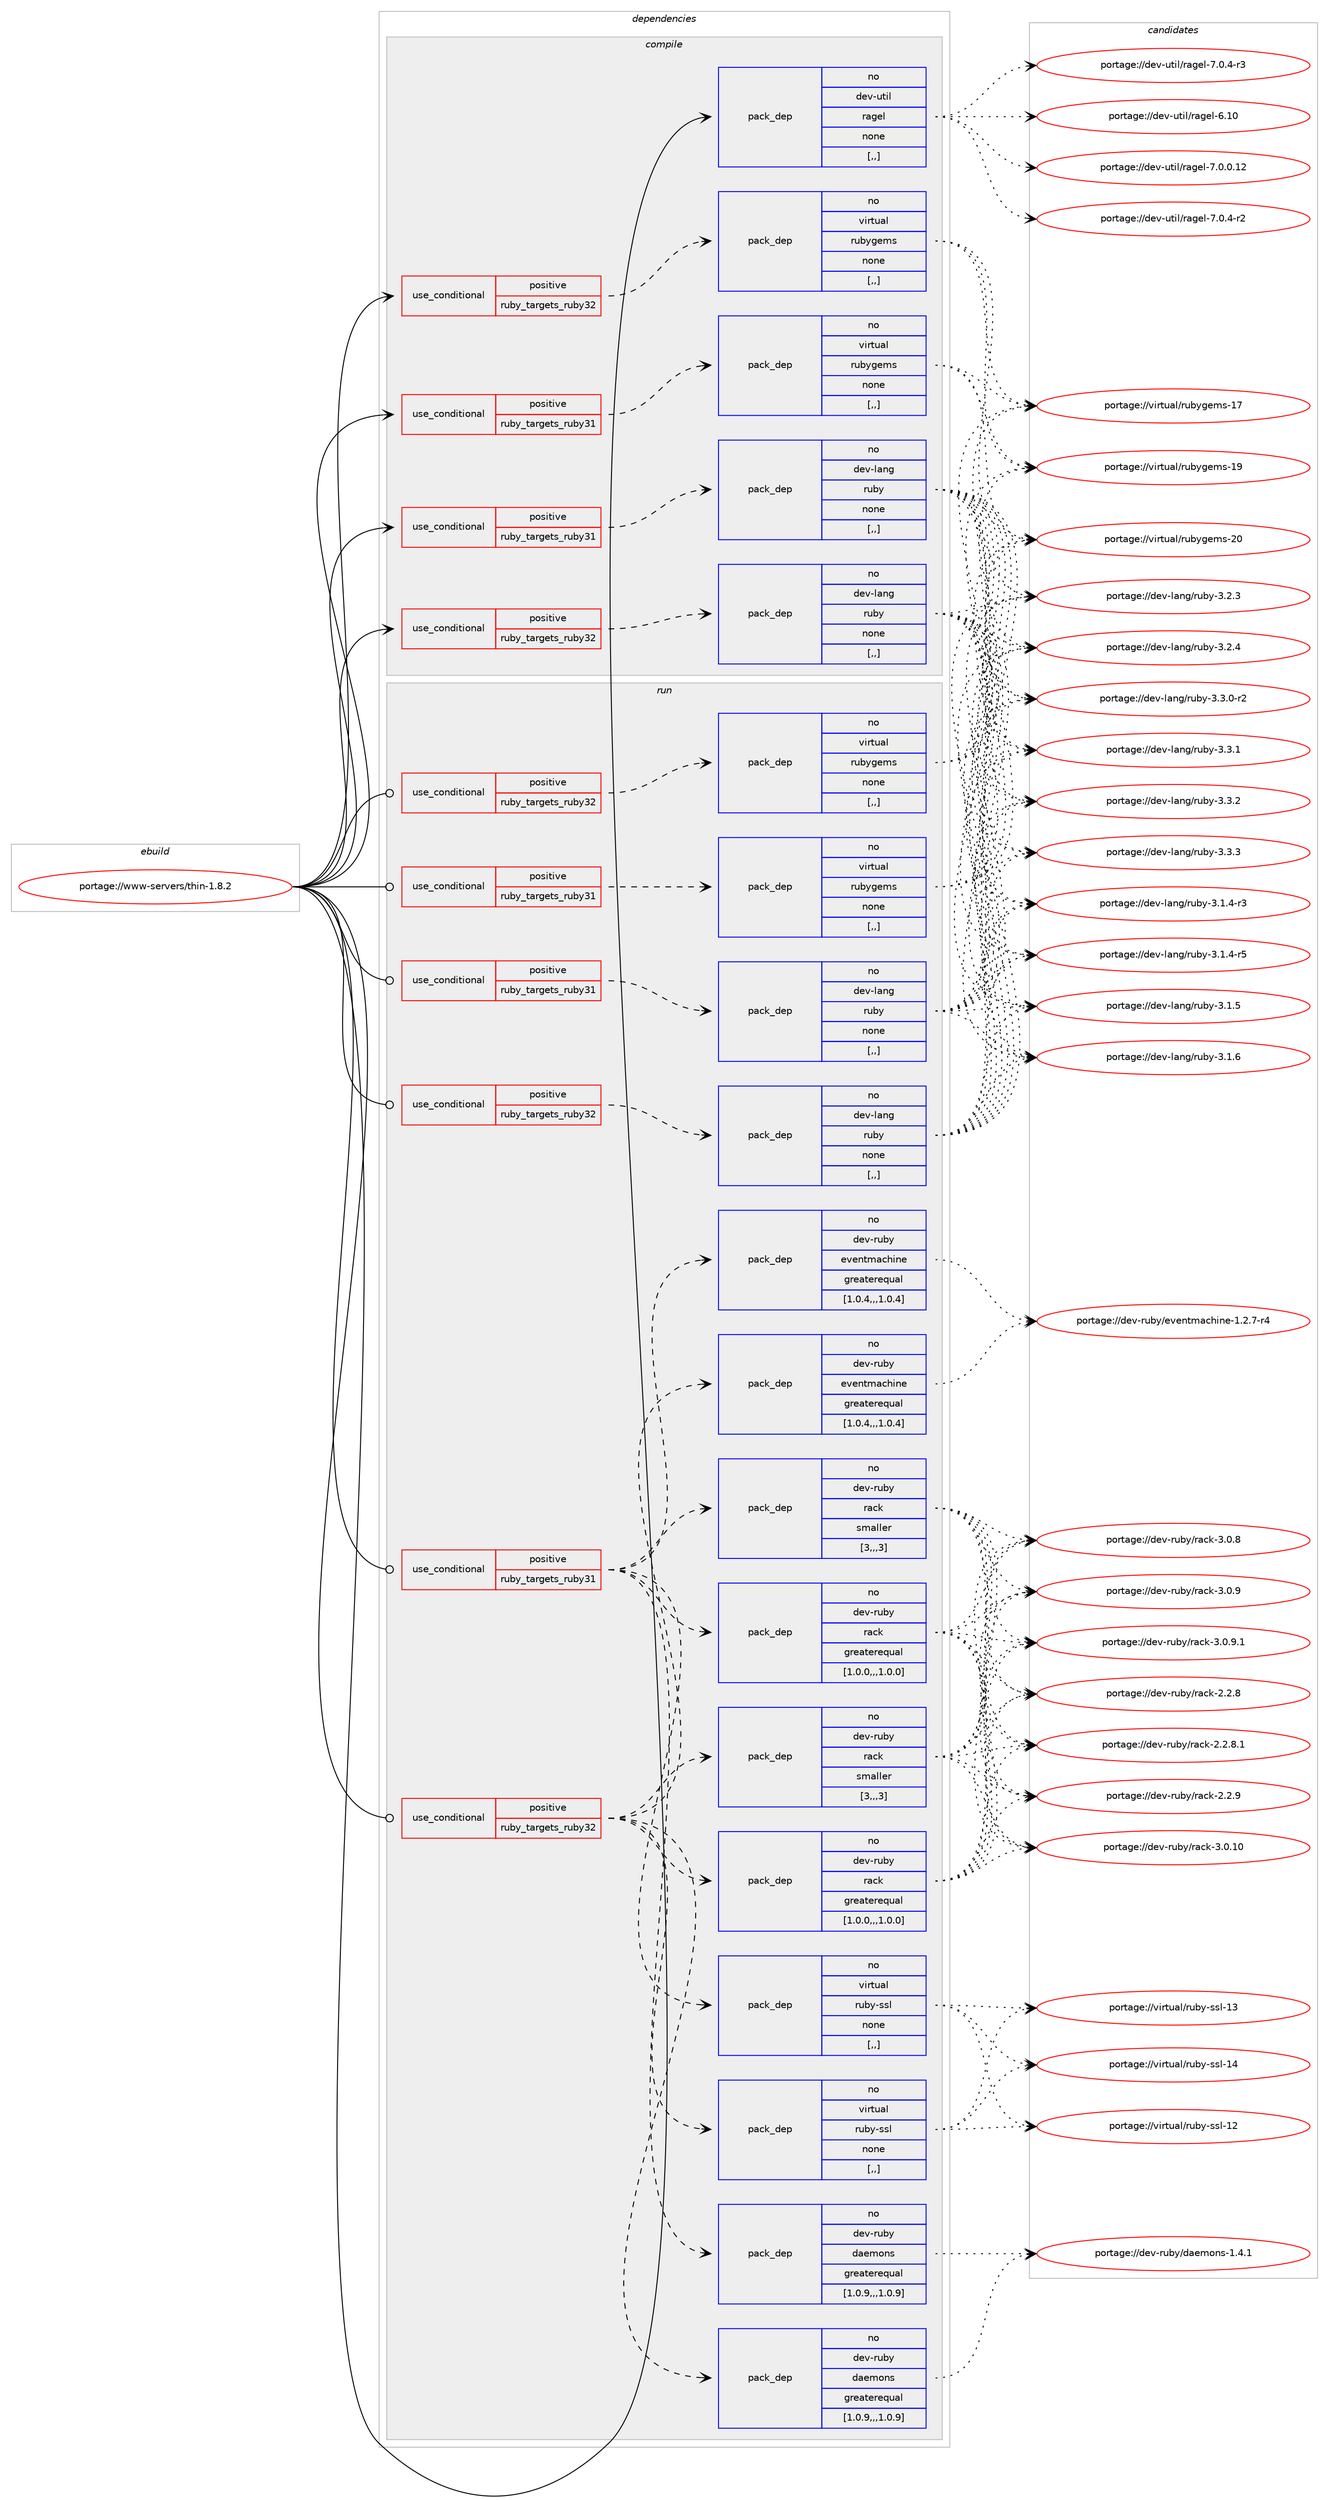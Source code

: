 digraph prolog {

# *************
# Graph options
# *************

newrank=true;
concentrate=true;
compound=true;
graph [rankdir=LR,fontname=Helvetica,fontsize=10,ranksep=1.5];#, ranksep=2.5, nodesep=0.2];
edge  [arrowhead=vee];
node  [fontname=Helvetica,fontsize=10];

# **********
# The ebuild
# **********

subgraph cluster_leftcol {
color=gray;
rank=same;
label=<<i>ebuild</i>>;
id [label="portage://www-servers/thin-1.8.2", color=red, width=4, href="../www-servers/thin-1.8.2.svg"];
}

# ****************
# The dependencies
# ****************

subgraph cluster_midcol {
color=gray;
label=<<i>dependencies</i>>;
subgraph cluster_compile {
fillcolor="#eeeeee";
style=filled;
label=<<i>compile</i>>;
subgraph cond118321 {
dependency444390 [label=<<TABLE BORDER="0" CELLBORDER="1" CELLSPACING="0" CELLPADDING="4"><TR><TD ROWSPAN="3" CELLPADDING="10">use_conditional</TD></TR><TR><TD>positive</TD></TR><TR><TD>ruby_targets_ruby31</TD></TR></TABLE>>, shape=none, color=red];
subgraph pack322772 {
dependency444391 [label=<<TABLE BORDER="0" CELLBORDER="1" CELLSPACING="0" CELLPADDING="4" WIDTH="220"><TR><TD ROWSPAN="6" CELLPADDING="30">pack_dep</TD></TR><TR><TD WIDTH="110">no</TD></TR><TR><TD>dev-lang</TD></TR><TR><TD>ruby</TD></TR><TR><TD>none</TD></TR><TR><TD>[,,]</TD></TR></TABLE>>, shape=none, color=blue];
}
dependency444390:e -> dependency444391:w [weight=20,style="dashed",arrowhead="vee"];
}
id:e -> dependency444390:w [weight=20,style="solid",arrowhead="vee"];
subgraph cond118322 {
dependency444392 [label=<<TABLE BORDER="0" CELLBORDER="1" CELLSPACING="0" CELLPADDING="4"><TR><TD ROWSPAN="3" CELLPADDING="10">use_conditional</TD></TR><TR><TD>positive</TD></TR><TR><TD>ruby_targets_ruby31</TD></TR></TABLE>>, shape=none, color=red];
subgraph pack322773 {
dependency444393 [label=<<TABLE BORDER="0" CELLBORDER="1" CELLSPACING="0" CELLPADDING="4" WIDTH="220"><TR><TD ROWSPAN="6" CELLPADDING="30">pack_dep</TD></TR><TR><TD WIDTH="110">no</TD></TR><TR><TD>virtual</TD></TR><TR><TD>rubygems</TD></TR><TR><TD>none</TD></TR><TR><TD>[,,]</TD></TR></TABLE>>, shape=none, color=blue];
}
dependency444392:e -> dependency444393:w [weight=20,style="dashed",arrowhead="vee"];
}
id:e -> dependency444392:w [weight=20,style="solid",arrowhead="vee"];
subgraph cond118323 {
dependency444394 [label=<<TABLE BORDER="0" CELLBORDER="1" CELLSPACING="0" CELLPADDING="4"><TR><TD ROWSPAN="3" CELLPADDING="10">use_conditional</TD></TR><TR><TD>positive</TD></TR><TR><TD>ruby_targets_ruby32</TD></TR></TABLE>>, shape=none, color=red];
subgraph pack322774 {
dependency444395 [label=<<TABLE BORDER="0" CELLBORDER="1" CELLSPACING="0" CELLPADDING="4" WIDTH="220"><TR><TD ROWSPAN="6" CELLPADDING="30">pack_dep</TD></TR><TR><TD WIDTH="110">no</TD></TR><TR><TD>dev-lang</TD></TR><TR><TD>ruby</TD></TR><TR><TD>none</TD></TR><TR><TD>[,,]</TD></TR></TABLE>>, shape=none, color=blue];
}
dependency444394:e -> dependency444395:w [weight=20,style="dashed",arrowhead="vee"];
}
id:e -> dependency444394:w [weight=20,style="solid",arrowhead="vee"];
subgraph cond118324 {
dependency444396 [label=<<TABLE BORDER="0" CELLBORDER="1" CELLSPACING="0" CELLPADDING="4"><TR><TD ROWSPAN="3" CELLPADDING="10">use_conditional</TD></TR><TR><TD>positive</TD></TR><TR><TD>ruby_targets_ruby32</TD></TR></TABLE>>, shape=none, color=red];
subgraph pack322775 {
dependency444397 [label=<<TABLE BORDER="0" CELLBORDER="1" CELLSPACING="0" CELLPADDING="4" WIDTH="220"><TR><TD ROWSPAN="6" CELLPADDING="30">pack_dep</TD></TR><TR><TD WIDTH="110">no</TD></TR><TR><TD>virtual</TD></TR><TR><TD>rubygems</TD></TR><TR><TD>none</TD></TR><TR><TD>[,,]</TD></TR></TABLE>>, shape=none, color=blue];
}
dependency444396:e -> dependency444397:w [weight=20,style="dashed",arrowhead="vee"];
}
id:e -> dependency444396:w [weight=20,style="solid",arrowhead="vee"];
subgraph pack322776 {
dependency444398 [label=<<TABLE BORDER="0" CELLBORDER="1" CELLSPACING="0" CELLPADDING="4" WIDTH="220"><TR><TD ROWSPAN="6" CELLPADDING="30">pack_dep</TD></TR><TR><TD WIDTH="110">no</TD></TR><TR><TD>dev-util</TD></TR><TR><TD>ragel</TD></TR><TR><TD>none</TD></TR><TR><TD>[,,]</TD></TR></TABLE>>, shape=none, color=blue];
}
id:e -> dependency444398:w [weight=20,style="solid",arrowhead="vee"];
}
subgraph cluster_compileandrun {
fillcolor="#eeeeee";
style=filled;
label=<<i>compile and run</i>>;
}
subgraph cluster_run {
fillcolor="#eeeeee";
style=filled;
label=<<i>run</i>>;
subgraph cond118325 {
dependency444399 [label=<<TABLE BORDER="0" CELLBORDER="1" CELLSPACING="0" CELLPADDING="4"><TR><TD ROWSPAN="3" CELLPADDING="10">use_conditional</TD></TR><TR><TD>positive</TD></TR><TR><TD>ruby_targets_ruby31</TD></TR></TABLE>>, shape=none, color=red];
subgraph pack322777 {
dependency444400 [label=<<TABLE BORDER="0" CELLBORDER="1" CELLSPACING="0" CELLPADDING="4" WIDTH="220"><TR><TD ROWSPAN="6" CELLPADDING="30">pack_dep</TD></TR><TR><TD WIDTH="110">no</TD></TR><TR><TD>dev-lang</TD></TR><TR><TD>ruby</TD></TR><TR><TD>none</TD></TR><TR><TD>[,,]</TD></TR></TABLE>>, shape=none, color=blue];
}
dependency444399:e -> dependency444400:w [weight=20,style="dashed",arrowhead="vee"];
}
id:e -> dependency444399:w [weight=20,style="solid",arrowhead="odot"];
subgraph cond118326 {
dependency444401 [label=<<TABLE BORDER="0" CELLBORDER="1" CELLSPACING="0" CELLPADDING="4"><TR><TD ROWSPAN="3" CELLPADDING="10">use_conditional</TD></TR><TR><TD>positive</TD></TR><TR><TD>ruby_targets_ruby31</TD></TR></TABLE>>, shape=none, color=red];
subgraph pack322778 {
dependency444402 [label=<<TABLE BORDER="0" CELLBORDER="1" CELLSPACING="0" CELLPADDING="4" WIDTH="220"><TR><TD ROWSPAN="6" CELLPADDING="30">pack_dep</TD></TR><TR><TD WIDTH="110">no</TD></TR><TR><TD>dev-ruby</TD></TR><TR><TD>daemons</TD></TR><TR><TD>greaterequal</TD></TR><TR><TD>[1.0.9,,,1.0.9]</TD></TR></TABLE>>, shape=none, color=blue];
}
dependency444401:e -> dependency444402:w [weight=20,style="dashed",arrowhead="vee"];
subgraph pack322779 {
dependency444403 [label=<<TABLE BORDER="0" CELLBORDER="1" CELLSPACING="0" CELLPADDING="4" WIDTH="220"><TR><TD ROWSPAN="6" CELLPADDING="30">pack_dep</TD></TR><TR><TD WIDTH="110">no</TD></TR><TR><TD>dev-ruby</TD></TR><TR><TD>rack</TD></TR><TR><TD>greaterequal</TD></TR><TR><TD>[1.0.0,,,1.0.0]</TD></TR></TABLE>>, shape=none, color=blue];
}
dependency444401:e -> dependency444403:w [weight=20,style="dashed",arrowhead="vee"];
subgraph pack322780 {
dependency444404 [label=<<TABLE BORDER="0" CELLBORDER="1" CELLSPACING="0" CELLPADDING="4" WIDTH="220"><TR><TD ROWSPAN="6" CELLPADDING="30">pack_dep</TD></TR><TR><TD WIDTH="110">no</TD></TR><TR><TD>dev-ruby</TD></TR><TR><TD>rack</TD></TR><TR><TD>smaller</TD></TR><TR><TD>[3,,,3]</TD></TR></TABLE>>, shape=none, color=blue];
}
dependency444401:e -> dependency444404:w [weight=20,style="dashed",arrowhead="vee"];
subgraph pack322781 {
dependency444405 [label=<<TABLE BORDER="0" CELLBORDER="1" CELLSPACING="0" CELLPADDING="4" WIDTH="220"><TR><TD ROWSPAN="6" CELLPADDING="30">pack_dep</TD></TR><TR><TD WIDTH="110">no</TD></TR><TR><TD>dev-ruby</TD></TR><TR><TD>eventmachine</TD></TR><TR><TD>greaterequal</TD></TR><TR><TD>[1.0.4,,,1.0.4]</TD></TR></TABLE>>, shape=none, color=blue];
}
dependency444401:e -> dependency444405:w [weight=20,style="dashed",arrowhead="vee"];
subgraph pack322782 {
dependency444406 [label=<<TABLE BORDER="0" CELLBORDER="1" CELLSPACING="0" CELLPADDING="4" WIDTH="220"><TR><TD ROWSPAN="6" CELLPADDING="30">pack_dep</TD></TR><TR><TD WIDTH="110">no</TD></TR><TR><TD>virtual</TD></TR><TR><TD>ruby-ssl</TD></TR><TR><TD>none</TD></TR><TR><TD>[,,]</TD></TR></TABLE>>, shape=none, color=blue];
}
dependency444401:e -> dependency444406:w [weight=20,style="dashed",arrowhead="vee"];
}
id:e -> dependency444401:w [weight=20,style="solid",arrowhead="odot"];
subgraph cond118327 {
dependency444407 [label=<<TABLE BORDER="0" CELLBORDER="1" CELLSPACING="0" CELLPADDING="4"><TR><TD ROWSPAN="3" CELLPADDING="10">use_conditional</TD></TR><TR><TD>positive</TD></TR><TR><TD>ruby_targets_ruby31</TD></TR></TABLE>>, shape=none, color=red];
subgraph pack322783 {
dependency444408 [label=<<TABLE BORDER="0" CELLBORDER="1" CELLSPACING="0" CELLPADDING="4" WIDTH="220"><TR><TD ROWSPAN="6" CELLPADDING="30">pack_dep</TD></TR><TR><TD WIDTH="110">no</TD></TR><TR><TD>virtual</TD></TR><TR><TD>rubygems</TD></TR><TR><TD>none</TD></TR><TR><TD>[,,]</TD></TR></TABLE>>, shape=none, color=blue];
}
dependency444407:e -> dependency444408:w [weight=20,style="dashed",arrowhead="vee"];
}
id:e -> dependency444407:w [weight=20,style="solid",arrowhead="odot"];
subgraph cond118328 {
dependency444409 [label=<<TABLE BORDER="0" CELLBORDER="1" CELLSPACING="0" CELLPADDING="4"><TR><TD ROWSPAN="3" CELLPADDING="10">use_conditional</TD></TR><TR><TD>positive</TD></TR><TR><TD>ruby_targets_ruby32</TD></TR></TABLE>>, shape=none, color=red];
subgraph pack322784 {
dependency444410 [label=<<TABLE BORDER="0" CELLBORDER="1" CELLSPACING="0" CELLPADDING="4" WIDTH="220"><TR><TD ROWSPAN="6" CELLPADDING="30">pack_dep</TD></TR><TR><TD WIDTH="110">no</TD></TR><TR><TD>dev-lang</TD></TR><TR><TD>ruby</TD></TR><TR><TD>none</TD></TR><TR><TD>[,,]</TD></TR></TABLE>>, shape=none, color=blue];
}
dependency444409:e -> dependency444410:w [weight=20,style="dashed",arrowhead="vee"];
}
id:e -> dependency444409:w [weight=20,style="solid",arrowhead="odot"];
subgraph cond118329 {
dependency444411 [label=<<TABLE BORDER="0" CELLBORDER="1" CELLSPACING="0" CELLPADDING="4"><TR><TD ROWSPAN="3" CELLPADDING="10">use_conditional</TD></TR><TR><TD>positive</TD></TR><TR><TD>ruby_targets_ruby32</TD></TR></TABLE>>, shape=none, color=red];
subgraph pack322785 {
dependency444412 [label=<<TABLE BORDER="0" CELLBORDER="1" CELLSPACING="0" CELLPADDING="4" WIDTH="220"><TR><TD ROWSPAN="6" CELLPADDING="30">pack_dep</TD></TR><TR><TD WIDTH="110">no</TD></TR><TR><TD>dev-ruby</TD></TR><TR><TD>daemons</TD></TR><TR><TD>greaterequal</TD></TR><TR><TD>[1.0.9,,,1.0.9]</TD></TR></TABLE>>, shape=none, color=blue];
}
dependency444411:e -> dependency444412:w [weight=20,style="dashed",arrowhead="vee"];
subgraph pack322786 {
dependency444413 [label=<<TABLE BORDER="0" CELLBORDER="1" CELLSPACING="0" CELLPADDING="4" WIDTH="220"><TR><TD ROWSPAN="6" CELLPADDING="30">pack_dep</TD></TR><TR><TD WIDTH="110">no</TD></TR><TR><TD>dev-ruby</TD></TR><TR><TD>rack</TD></TR><TR><TD>greaterequal</TD></TR><TR><TD>[1.0.0,,,1.0.0]</TD></TR></TABLE>>, shape=none, color=blue];
}
dependency444411:e -> dependency444413:w [weight=20,style="dashed",arrowhead="vee"];
subgraph pack322787 {
dependency444414 [label=<<TABLE BORDER="0" CELLBORDER="1" CELLSPACING="0" CELLPADDING="4" WIDTH="220"><TR><TD ROWSPAN="6" CELLPADDING="30">pack_dep</TD></TR><TR><TD WIDTH="110">no</TD></TR><TR><TD>dev-ruby</TD></TR><TR><TD>rack</TD></TR><TR><TD>smaller</TD></TR><TR><TD>[3,,,3]</TD></TR></TABLE>>, shape=none, color=blue];
}
dependency444411:e -> dependency444414:w [weight=20,style="dashed",arrowhead="vee"];
subgraph pack322788 {
dependency444415 [label=<<TABLE BORDER="0" CELLBORDER="1" CELLSPACING="0" CELLPADDING="4" WIDTH="220"><TR><TD ROWSPAN="6" CELLPADDING="30">pack_dep</TD></TR><TR><TD WIDTH="110">no</TD></TR><TR><TD>dev-ruby</TD></TR><TR><TD>eventmachine</TD></TR><TR><TD>greaterequal</TD></TR><TR><TD>[1.0.4,,,1.0.4]</TD></TR></TABLE>>, shape=none, color=blue];
}
dependency444411:e -> dependency444415:w [weight=20,style="dashed",arrowhead="vee"];
subgraph pack322789 {
dependency444416 [label=<<TABLE BORDER="0" CELLBORDER="1" CELLSPACING="0" CELLPADDING="4" WIDTH="220"><TR><TD ROWSPAN="6" CELLPADDING="30">pack_dep</TD></TR><TR><TD WIDTH="110">no</TD></TR><TR><TD>virtual</TD></TR><TR><TD>ruby-ssl</TD></TR><TR><TD>none</TD></TR><TR><TD>[,,]</TD></TR></TABLE>>, shape=none, color=blue];
}
dependency444411:e -> dependency444416:w [weight=20,style="dashed",arrowhead="vee"];
}
id:e -> dependency444411:w [weight=20,style="solid",arrowhead="odot"];
subgraph cond118330 {
dependency444417 [label=<<TABLE BORDER="0" CELLBORDER="1" CELLSPACING="0" CELLPADDING="4"><TR><TD ROWSPAN="3" CELLPADDING="10">use_conditional</TD></TR><TR><TD>positive</TD></TR><TR><TD>ruby_targets_ruby32</TD></TR></TABLE>>, shape=none, color=red];
subgraph pack322790 {
dependency444418 [label=<<TABLE BORDER="0" CELLBORDER="1" CELLSPACING="0" CELLPADDING="4" WIDTH="220"><TR><TD ROWSPAN="6" CELLPADDING="30">pack_dep</TD></TR><TR><TD WIDTH="110">no</TD></TR><TR><TD>virtual</TD></TR><TR><TD>rubygems</TD></TR><TR><TD>none</TD></TR><TR><TD>[,,]</TD></TR></TABLE>>, shape=none, color=blue];
}
dependency444417:e -> dependency444418:w [weight=20,style="dashed",arrowhead="vee"];
}
id:e -> dependency444417:w [weight=20,style="solid",arrowhead="odot"];
}
}

# **************
# The candidates
# **************

subgraph cluster_choices {
rank=same;
color=gray;
label=<<i>candidates</i>>;

subgraph choice322772 {
color=black;
nodesep=1;
choice100101118451089711010347114117981214551464946524511451 [label="portage://dev-lang/ruby-3.1.4-r3", color=red, width=4,href="../dev-lang/ruby-3.1.4-r3.svg"];
choice100101118451089711010347114117981214551464946524511453 [label="portage://dev-lang/ruby-3.1.4-r5", color=red, width=4,href="../dev-lang/ruby-3.1.4-r5.svg"];
choice10010111845108971101034711411798121455146494653 [label="portage://dev-lang/ruby-3.1.5", color=red, width=4,href="../dev-lang/ruby-3.1.5.svg"];
choice10010111845108971101034711411798121455146494654 [label="portage://dev-lang/ruby-3.1.6", color=red, width=4,href="../dev-lang/ruby-3.1.6.svg"];
choice10010111845108971101034711411798121455146504651 [label="portage://dev-lang/ruby-3.2.3", color=red, width=4,href="../dev-lang/ruby-3.2.3.svg"];
choice10010111845108971101034711411798121455146504652 [label="portage://dev-lang/ruby-3.2.4", color=red, width=4,href="../dev-lang/ruby-3.2.4.svg"];
choice100101118451089711010347114117981214551465146484511450 [label="portage://dev-lang/ruby-3.3.0-r2", color=red, width=4,href="../dev-lang/ruby-3.3.0-r2.svg"];
choice10010111845108971101034711411798121455146514649 [label="portage://dev-lang/ruby-3.3.1", color=red, width=4,href="../dev-lang/ruby-3.3.1.svg"];
choice10010111845108971101034711411798121455146514650 [label="portage://dev-lang/ruby-3.3.2", color=red, width=4,href="../dev-lang/ruby-3.3.2.svg"];
choice10010111845108971101034711411798121455146514651 [label="portage://dev-lang/ruby-3.3.3", color=red, width=4,href="../dev-lang/ruby-3.3.3.svg"];
dependency444391:e -> choice100101118451089711010347114117981214551464946524511451:w [style=dotted,weight="100"];
dependency444391:e -> choice100101118451089711010347114117981214551464946524511453:w [style=dotted,weight="100"];
dependency444391:e -> choice10010111845108971101034711411798121455146494653:w [style=dotted,weight="100"];
dependency444391:e -> choice10010111845108971101034711411798121455146494654:w [style=dotted,weight="100"];
dependency444391:e -> choice10010111845108971101034711411798121455146504651:w [style=dotted,weight="100"];
dependency444391:e -> choice10010111845108971101034711411798121455146504652:w [style=dotted,weight="100"];
dependency444391:e -> choice100101118451089711010347114117981214551465146484511450:w [style=dotted,weight="100"];
dependency444391:e -> choice10010111845108971101034711411798121455146514649:w [style=dotted,weight="100"];
dependency444391:e -> choice10010111845108971101034711411798121455146514650:w [style=dotted,weight="100"];
dependency444391:e -> choice10010111845108971101034711411798121455146514651:w [style=dotted,weight="100"];
}
subgraph choice322773 {
color=black;
nodesep=1;
choice118105114116117971084711411798121103101109115454955 [label="portage://virtual/rubygems-17", color=red, width=4,href="../virtual/rubygems-17.svg"];
choice118105114116117971084711411798121103101109115454957 [label="portage://virtual/rubygems-19", color=red, width=4,href="../virtual/rubygems-19.svg"];
choice118105114116117971084711411798121103101109115455048 [label="portage://virtual/rubygems-20", color=red, width=4,href="../virtual/rubygems-20.svg"];
dependency444393:e -> choice118105114116117971084711411798121103101109115454955:w [style=dotted,weight="100"];
dependency444393:e -> choice118105114116117971084711411798121103101109115454957:w [style=dotted,weight="100"];
dependency444393:e -> choice118105114116117971084711411798121103101109115455048:w [style=dotted,weight="100"];
}
subgraph choice322774 {
color=black;
nodesep=1;
choice100101118451089711010347114117981214551464946524511451 [label="portage://dev-lang/ruby-3.1.4-r3", color=red, width=4,href="../dev-lang/ruby-3.1.4-r3.svg"];
choice100101118451089711010347114117981214551464946524511453 [label="portage://dev-lang/ruby-3.1.4-r5", color=red, width=4,href="../dev-lang/ruby-3.1.4-r5.svg"];
choice10010111845108971101034711411798121455146494653 [label="portage://dev-lang/ruby-3.1.5", color=red, width=4,href="../dev-lang/ruby-3.1.5.svg"];
choice10010111845108971101034711411798121455146494654 [label="portage://dev-lang/ruby-3.1.6", color=red, width=4,href="../dev-lang/ruby-3.1.6.svg"];
choice10010111845108971101034711411798121455146504651 [label="portage://dev-lang/ruby-3.2.3", color=red, width=4,href="../dev-lang/ruby-3.2.3.svg"];
choice10010111845108971101034711411798121455146504652 [label="portage://dev-lang/ruby-3.2.4", color=red, width=4,href="../dev-lang/ruby-3.2.4.svg"];
choice100101118451089711010347114117981214551465146484511450 [label="portage://dev-lang/ruby-3.3.0-r2", color=red, width=4,href="../dev-lang/ruby-3.3.0-r2.svg"];
choice10010111845108971101034711411798121455146514649 [label="portage://dev-lang/ruby-3.3.1", color=red, width=4,href="../dev-lang/ruby-3.3.1.svg"];
choice10010111845108971101034711411798121455146514650 [label="portage://dev-lang/ruby-3.3.2", color=red, width=4,href="../dev-lang/ruby-3.3.2.svg"];
choice10010111845108971101034711411798121455146514651 [label="portage://dev-lang/ruby-3.3.3", color=red, width=4,href="../dev-lang/ruby-3.3.3.svg"];
dependency444395:e -> choice100101118451089711010347114117981214551464946524511451:w [style=dotted,weight="100"];
dependency444395:e -> choice100101118451089711010347114117981214551464946524511453:w [style=dotted,weight="100"];
dependency444395:e -> choice10010111845108971101034711411798121455146494653:w [style=dotted,weight="100"];
dependency444395:e -> choice10010111845108971101034711411798121455146494654:w [style=dotted,weight="100"];
dependency444395:e -> choice10010111845108971101034711411798121455146504651:w [style=dotted,weight="100"];
dependency444395:e -> choice10010111845108971101034711411798121455146504652:w [style=dotted,weight="100"];
dependency444395:e -> choice100101118451089711010347114117981214551465146484511450:w [style=dotted,weight="100"];
dependency444395:e -> choice10010111845108971101034711411798121455146514649:w [style=dotted,weight="100"];
dependency444395:e -> choice10010111845108971101034711411798121455146514650:w [style=dotted,weight="100"];
dependency444395:e -> choice10010111845108971101034711411798121455146514651:w [style=dotted,weight="100"];
}
subgraph choice322775 {
color=black;
nodesep=1;
choice118105114116117971084711411798121103101109115454955 [label="portage://virtual/rubygems-17", color=red, width=4,href="../virtual/rubygems-17.svg"];
choice118105114116117971084711411798121103101109115454957 [label="portage://virtual/rubygems-19", color=red, width=4,href="../virtual/rubygems-19.svg"];
choice118105114116117971084711411798121103101109115455048 [label="portage://virtual/rubygems-20", color=red, width=4,href="../virtual/rubygems-20.svg"];
dependency444397:e -> choice118105114116117971084711411798121103101109115454955:w [style=dotted,weight="100"];
dependency444397:e -> choice118105114116117971084711411798121103101109115454957:w [style=dotted,weight="100"];
dependency444397:e -> choice118105114116117971084711411798121103101109115455048:w [style=dotted,weight="100"];
}
subgraph choice322776 {
color=black;
nodesep=1;
choice1001011184511711610510847114971031011084554464948 [label="portage://dev-util/ragel-6.10", color=red, width=4,href="../dev-util/ragel-6.10.svg"];
choice100101118451171161051084711497103101108455546484648464950 [label="portage://dev-util/ragel-7.0.0.12", color=red, width=4,href="../dev-util/ragel-7.0.0.12.svg"];
choice1001011184511711610510847114971031011084555464846524511450 [label="portage://dev-util/ragel-7.0.4-r2", color=red, width=4,href="../dev-util/ragel-7.0.4-r2.svg"];
choice1001011184511711610510847114971031011084555464846524511451 [label="portage://dev-util/ragel-7.0.4-r3", color=red, width=4,href="../dev-util/ragel-7.0.4-r3.svg"];
dependency444398:e -> choice1001011184511711610510847114971031011084554464948:w [style=dotted,weight="100"];
dependency444398:e -> choice100101118451171161051084711497103101108455546484648464950:w [style=dotted,weight="100"];
dependency444398:e -> choice1001011184511711610510847114971031011084555464846524511450:w [style=dotted,weight="100"];
dependency444398:e -> choice1001011184511711610510847114971031011084555464846524511451:w [style=dotted,weight="100"];
}
subgraph choice322777 {
color=black;
nodesep=1;
choice100101118451089711010347114117981214551464946524511451 [label="portage://dev-lang/ruby-3.1.4-r3", color=red, width=4,href="../dev-lang/ruby-3.1.4-r3.svg"];
choice100101118451089711010347114117981214551464946524511453 [label="portage://dev-lang/ruby-3.1.4-r5", color=red, width=4,href="../dev-lang/ruby-3.1.4-r5.svg"];
choice10010111845108971101034711411798121455146494653 [label="portage://dev-lang/ruby-3.1.5", color=red, width=4,href="../dev-lang/ruby-3.1.5.svg"];
choice10010111845108971101034711411798121455146494654 [label="portage://dev-lang/ruby-3.1.6", color=red, width=4,href="../dev-lang/ruby-3.1.6.svg"];
choice10010111845108971101034711411798121455146504651 [label="portage://dev-lang/ruby-3.2.3", color=red, width=4,href="../dev-lang/ruby-3.2.3.svg"];
choice10010111845108971101034711411798121455146504652 [label="portage://dev-lang/ruby-3.2.4", color=red, width=4,href="../dev-lang/ruby-3.2.4.svg"];
choice100101118451089711010347114117981214551465146484511450 [label="portage://dev-lang/ruby-3.3.0-r2", color=red, width=4,href="../dev-lang/ruby-3.3.0-r2.svg"];
choice10010111845108971101034711411798121455146514649 [label="portage://dev-lang/ruby-3.3.1", color=red, width=4,href="../dev-lang/ruby-3.3.1.svg"];
choice10010111845108971101034711411798121455146514650 [label="portage://dev-lang/ruby-3.3.2", color=red, width=4,href="../dev-lang/ruby-3.3.2.svg"];
choice10010111845108971101034711411798121455146514651 [label="portage://dev-lang/ruby-3.3.3", color=red, width=4,href="../dev-lang/ruby-3.3.3.svg"];
dependency444400:e -> choice100101118451089711010347114117981214551464946524511451:w [style=dotted,weight="100"];
dependency444400:e -> choice100101118451089711010347114117981214551464946524511453:w [style=dotted,weight="100"];
dependency444400:e -> choice10010111845108971101034711411798121455146494653:w [style=dotted,weight="100"];
dependency444400:e -> choice10010111845108971101034711411798121455146494654:w [style=dotted,weight="100"];
dependency444400:e -> choice10010111845108971101034711411798121455146504651:w [style=dotted,weight="100"];
dependency444400:e -> choice10010111845108971101034711411798121455146504652:w [style=dotted,weight="100"];
dependency444400:e -> choice100101118451089711010347114117981214551465146484511450:w [style=dotted,weight="100"];
dependency444400:e -> choice10010111845108971101034711411798121455146514649:w [style=dotted,weight="100"];
dependency444400:e -> choice10010111845108971101034711411798121455146514650:w [style=dotted,weight="100"];
dependency444400:e -> choice10010111845108971101034711411798121455146514651:w [style=dotted,weight="100"];
}
subgraph choice322778 {
color=black;
nodesep=1;
choice10010111845114117981214710097101109111110115454946524649 [label="portage://dev-ruby/daemons-1.4.1", color=red, width=4,href="../dev-ruby/daemons-1.4.1.svg"];
dependency444402:e -> choice10010111845114117981214710097101109111110115454946524649:w [style=dotted,weight="100"];
}
subgraph choice322779 {
color=black;
nodesep=1;
choice1001011184511411798121471149799107455046504656 [label="portage://dev-ruby/rack-2.2.8", color=red, width=4,href="../dev-ruby/rack-2.2.8.svg"];
choice10010111845114117981214711497991074550465046564649 [label="portage://dev-ruby/rack-2.2.8.1", color=red, width=4,href="../dev-ruby/rack-2.2.8.1.svg"];
choice1001011184511411798121471149799107455046504657 [label="portage://dev-ruby/rack-2.2.9", color=red, width=4,href="../dev-ruby/rack-2.2.9.svg"];
choice100101118451141179812147114979910745514648464948 [label="portage://dev-ruby/rack-3.0.10", color=red, width=4,href="../dev-ruby/rack-3.0.10.svg"];
choice1001011184511411798121471149799107455146484656 [label="portage://dev-ruby/rack-3.0.8", color=red, width=4,href="../dev-ruby/rack-3.0.8.svg"];
choice1001011184511411798121471149799107455146484657 [label="portage://dev-ruby/rack-3.0.9", color=red, width=4,href="../dev-ruby/rack-3.0.9.svg"];
choice10010111845114117981214711497991074551464846574649 [label="portage://dev-ruby/rack-3.0.9.1", color=red, width=4,href="../dev-ruby/rack-3.0.9.1.svg"];
dependency444403:e -> choice1001011184511411798121471149799107455046504656:w [style=dotted,weight="100"];
dependency444403:e -> choice10010111845114117981214711497991074550465046564649:w [style=dotted,weight="100"];
dependency444403:e -> choice1001011184511411798121471149799107455046504657:w [style=dotted,weight="100"];
dependency444403:e -> choice100101118451141179812147114979910745514648464948:w [style=dotted,weight="100"];
dependency444403:e -> choice1001011184511411798121471149799107455146484656:w [style=dotted,weight="100"];
dependency444403:e -> choice1001011184511411798121471149799107455146484657:w [style=dotted,weight="100"];
dependency444403:e -> choice10010111845114117981214711497991074551464846574649:w [style=dotted,weight="100"];
}
subgraph choice322780 {
color=black;
nodesep=1;
choice1001011184511411798121471149799107455046504656 [label="portage://dev-ruby/rack-2.2.8", color=red, width=4,href="../dev-ruby/rack-2.2.8.svg"];
choice10010111845114117981214711497991074550465046564649 [label="portage://dev-ruby/rack-2.2.8.1", color=red, width=4,href="../dev-ruby/rack-2.2.8.1.svg"];
choice1001011184511411798121471149799107455046504657 [label="portage://dev-ruby/rack-2.2.9", color=red, width=4,href="../dev-ruby/rack-2.2.9.svg"];
choice100101118451141179812147114979910745514648464948 [label="portage://dev-ruby/rack-3.0.10", color=red, width=4,href="../dev-ruby/rack-3.0.10.svg"];
choice1001011184511411798121471149799107455146484656 [label="portage://dev-ruby/rack-3.0.8", color=red, width=4,href="../dev-ruby/rack-3.0.8.svg"];
choice1001011184511411798121471149799107455146484657 [label="portage://dev-ruby/rack-3.0.9", color=red, width=4,href="../dev-ruby/rack-3.0.9.svg"];
choice10010111845114117981214711497991074551464846574649 [label="portage://dev-ruby/rack-3.0.9.1", color=red, width=4,href="../dev-ruby/rack-3.0.9.1.svg"];
dependency444404:e -> choice1001011184511411798121471149799107455046504656:w [style=dotted,weight="100"];
dependency444404:e -> choice10010111845114117981214711497991074550465046564649:w [style=dotted,weight="100"];
dependency444404:e -> choice1001011184511411798121471149799107455046504657:w [style=dotted,weight="100"];
dependency444404:e -> choice100101118451141179812147114979910745514648464948:w [style=dotted,weight="100"];
dependency444404:e -> choice1001011184511411798121471149799107455146484656:w [style=dotted,weight="100"];
dependency444404:e -> choice1001011184511411798121471149799107455146484657:w [style=dotted,weight="100"];
dependency444404:e -> choice10010111845114117981214711497991074551464846574649:w [style=dotted,weight="100"];
}
subgraph choice322781 {
color=black;
nodesep=1;
choice10010111845114117981214710111810111011610997991041051101014549465046554511452 [label="portage://dev-ruby/eventmachine-1.2.7-r4", color=red, width=4,href="../dev-ruby/eventmachine-1.2.7-r4.svg"];
dependency444405:e -> choice10010111845114117981214710111810111011610997991041051101014549465046554511452:w [style=dotted,weight="100"];
}
subgraph choice322782 {
color=black;
nodesep=1;
choice11810511411611797108471141179812145115115108454950 [label="portage://virtual/ruby-ssl-12", color=red, width=4,href="../virtual/ruby-ssl-12.svg"];
choice11810511411611797108471141179812145115115108454951 [label="portage://virtual/ruby-ssl-13", color=red, width=4,href="../virtual/ruby-ssl-13.svg"];
choice11810511411611797108471141179812145115115108454952 [label="portage://virtual/ruby-ssl-14", color=red, width=4,href="../virtual/ruby-ssl-14.svg"];
dependency444406:e -> choice11810511411611797108471141179812145115115108454950:w [style=dotted,weight="100"];
dependency444406:e -> choice11810511411611797108471141179812145115115108454951:w [style=dotted,weight="100"];
dependency444406:e -> choice11810511411611797108471141179812145115115108454952:w [style=dotted,weight="100"];
}
subgraph choice322783 {
color=black;
nodesep=1;
choice118105114116117971084711411798121103101109115454955 [label="portage://virtual/rubygems-17", color=red, width=4,href="../virtual/rubygems-17.svg"];
choice118105114116117971084711411798121103101109115454957 [label="portage://virtual/rubygems-19", color=red, width=4,href="../virtual/rubygems-19.svg"];
choice118105114116117971084711411798121103101109115455048 [label="portage://virtual/rubygems-20", color=red, width=4,href="../virtual/rubygems-20.svg"];
dependency444408:e -> choice118105114116117971084711411798121103101109115454955:w [style=dotted,weight="100"];
dependency444408:e -> choice118105114116117971084711411798121103101109115454957:w [style=dotted,weight="100"];
dependency444408:e -> choice118105114116117971084711411798121103101109115455048:w [style=dotted,weight="100"];
}
subgraph choice322784 {
color=black;
nodesep=1;
choice100101118451089711010347114117981214551464946524511451 [label="portage://dev-lang/ruby-3.1.4-r3", color=red, width=4,href="../dev-lang/ruby-3.1.4-r3.svg"];
choice100101118451089711010347114117981214551464946524511453 [label="portage://dev-lang/ruby-3.1.4-r5", color=red, width=4,href="../dev-lang/ruby-3.1.4-r5.svg"];
choice10010111845108971101034711411798121455146494653 [label="portage://dev-lang/ruby-3.1.5", color=red, width=4,href="../dev-lang/ruby-3.1.5.svg"];
choice10010111845108971101034711411798121455146494654 [label="portage://dev-lang/ruby-3.1.6", color=red, width=4,href="../dev-lang/ruby-3.1.6.svg"];
choice10010111845108971101034711411798121455146504651 [label="portage://dev-lang/ruby-3.2.3", color=red, width=4,href="../dev-lang/ruby-3.2.3.svg"];
choice10010111845108971101034711411798121455146504652 [label="portage://dev-lang/ruby-3.2.4", color=red, width=4,href="../dev-lang/ruby-3.2.4.svg"];
choice100101118451089711010347114117981214551465146484511450 [label="portage://dev-lang/ruby-3.3.0-r2", color=red, width=4,href="../dev-lang/ruby-3.3.0-r2.svg"];
choice10010111845108971101034711411798121455146514649 [label="portage://dev-lang/ruby-3.3.1", color=red, width=4,href="../dev-lang/ruby-3.3.1.svg"];
choice10010111845108971101034711411798121455146514650 [label="portage://dev-lang/ruby-3.3.2", color=red, width=4,href="../dev-lang/ruby-3.3.2.svg"];
choice10010111845108971101034711411798121455146514651 [label="portage://dev-lang/ruby-3.3.3", color=red, width=4,href="../dev-lang/ruby-3.3.3.svg"];
dependency444410:e -> choice100101118451089711010347114117981214551464946524511451:w [style=dotted,weight="100"];
dependency444410:e -> choice100101118451089711010347114117981214551464946524511453:w [style=dotted,weight="100"];
dependency444410:e -> choice10010111845108971101034711411798121455146494653:w [style=dotted,weight="100"];
dependency444410:e -> choice10010111845108971101034711411798121455146494654:w [style=dotted,weight="100"];
dependency444410:e -> choice10010111845108971101034711411798121455146504651:w [style=dotted,weight="100"];
dependency444410:e -> choice10010111845108971101034711411798121455146504652:w [style=dotted,weight="100"];
dependency444410:e -> choice100101118451089711010347114117981214551465146484511450:w [style=dotted,weight="100"];
dependency444410:e -> choice10010111845108971101034711411798121455146514649:w [style=dotted,weight="100"];
dependency444410:e -> choice10010111845108971101034711411798121455146514650:w [style=dotted,weight="100"];
dependency444410:e -> choice10010111845108971101034711411798121455146514651:w [style=dotted,weight="100"];
}
subgraph choice322785 {
color=black;
nodesep=1;
choice10010111845114117981214710097101109111110115454946524649 [label="portage://dev-ruby/daemons-1.4.1", color=red, width=4,href="../dev-ruby/daemons-1.4.1.svg"];
dependency444412:e -> choice10010111845114117981214710097101109111110115454946524649:w [style=dotted,weight="100"];
}
subgraph choice322786 {
color=black;
nodesep=1;
choice1001011184511411798121471149799107455046504656 [label="portage://dev-ruby/rack-2.2.8", color=red, width=4,href="../dev-ruby/rack-2.2.8.svg"];
choice10010111845114117981214711497991074550465046564649 [label="portage://dev-ruby/rack-2.2.8.1", color=red, width=4,href="../dev-ruby/rack-2.2.8.1.svg"];
choice1001011184511411798121471149799107455046504657 [label="portage://dev-ruby/rack-2.2.9", color=red, width=4,href="../dev-ruby/rack-2.2.9.svg"];
choice100101118451141179812147114979910745514648464948 [label="portage://dev-ruby/rack-3.0.10", color=red, width=4,href="../dev-ruby/rack-3.0.10.svg"];
choice1001011184511411798121471149799107455146484656 [label="portage://dev-ruby/rack-3.0.8", color=red, width=4,href="../dev-ruby/rack-3.0.8.svg"];
choice1001011184511411798121471149799107455146484657 [label="portage://dev-ruby/rack-3.0.9", color=red, width=4,href="../dev-ruby/rack-3.0.9.svg"];
choice10010111845114117981214711497991074551464846574649 [label="portage://dev-ruby/rack-3.0.9.1", color=red, width=4,href="../dev-ruby/rack-3.0.9.1.svg"];
dependency444413:e -> choice1001011184511411798121471149799107455046504656:w [style=dotted,weight="100"];
dependency444413:e -> choice10010111845114117981214711497991074550465046564649:w [style=dotted,weight="100"];
dependency444413:e -> choice1001011184511411798121471149799107455046504657:w [style=dotted,weight="100"];
dependency444413:e -> choice100101118451141179812147114979910745514648464948:w [style=dotted,weight="100"];
dependency444413:e -> choice1001011184511411798121471149799107455146484656:w [style=dotted,weight="100"];
dependency444413:e -> choice1001011184511411798121471149799107455146484657:w [style=dotted,weight="100"];
dependency444413:e -> choice10010111845114117981214711497991074551464846574649:w [style=dotted,weight="100"];
}
subgraph choice322787 {
color=black;
nodesep=1;
choice1001011184511411798121471149799107455046504656 [label="portage://dev-ruby/rack-2.2.8", color=red, width=4,href="../dev-ruby/rack-2.2.8.svg"];
choice10010111845114117981214711497991074550465046564649 [label="portage://dev-ruby/rack-2.2.8.1", color=red, width=4,href="../dev-ruby/rack-2.2.8.1.svg"];
choice1001011184511411798121471149799107455046504657 [label="portage://dev-ruby/rack-2.2.9", color=red, width=4,href="../dev-ruby/rack-2.2.9.svg"];
choice100101118451141179812147114979910745514648464948 [label="portage://dev-ruby/rack-3.0.10", color=red, width=4,href="../dev-ruby/rack-3.0.10.svg"];
choice1001011184511411798121471149799107455146484656 [label="portage://dev-ruby/rack-3.0.8", color=red, width=4,href="../dev-ruby/rack-3.0.8.svg"];
choice1001011184511411798121471149799107455146484657 [label="portage://dev-ruby/rack-3.0.9", color=red, width=4,href="../dev-ruby/rack-3.0.9.svg"];
choice10010111845114117981214711497991074551464846574649 [label="portage://dev-ruby/rack-3.0.9.1", color=red, width=4,href="../dev-ruby/rack-3.0.9.1.svg"];
dependency444414:e -> choice1001011184511411798121471149799107455046504656:w [style=dotted,weight="100"];
dependency444414:e -> choice10010111845114117981214711497991074550465046564649:w [style=dotted,weight="100"];
dependency444414:e -> choice1001011184511411798121471149799107455046504657:w [style=dotted,weight="100"];
dependency444414:e -> choice100101118451141179812147114979910745514648464948:w [style=dotted,weight="100"];
dependency444414:e -> choice1001011184511411798121471149799107455146484656:w [style=dotted,weight="100"];
dependency444414:e -> choice1001011184511411798121471149799107455146484657:w [style=dotted,weight="100"];
dependency444414:e -> choice10010111845114117981214711497991074551464846574649:w [style=dotted,weight="100"];
}
subgraph choice322788 {
color=black;
nodesep=1;
choice10010111845114117981214710111810111011610997991041051101014549465046554511452 [label="portage://dev-ruby/eventmachine-1.2.7-r4", color=red, width=4,href="../dev-ruby/eventmachine-1.2.7-r4.svg"];
dependency444415:e -> choice10010111845114117981214710111810111011610997991041051101014549465046554511452:w [style=dotted,weight="100"];
}
subgraph choice322789 {
color=black;
nodesep=1;
choice11810511411611797108471141179812145115115108454950 [label="portage://virtual/ruby-ssl-12", color=red, width=4,href="../virtual/ruby-ssl-12.svg"];
choice11810511411611797108471141179812145115115108454951 [label="portage://virtual/ruby-ssl-13", color=red, width=4,href="../virtual/ruby-ssl-13.svg"];
choice11810511411611797108471141179812145115115108454952 [label="portage://virtual/ruby-ssl-14", color=red, width=4,href="../virtual/ruby-ssl-14.svg"];
dependency444416:e -> choice11810511411611797108471141179812145115115108454950:w [style=dotted,weight="100"];
dependency444416:e -> choice11810511411611797108471141179812145115115108454951:w [style=dotted,weight="100"];
dependency444416:e -> choice11810511411611797108471141179812145115115108454952:w [style=dotted,weight="100"];
}
subgraph choice322790 {
color=black;
nodesep=1;
choice118105114116117971084711411798121103101109115454955 [label="portage://virtual/rubygems-17", color=red, width=4,href="../virtual/rubygems-17.svg"];
choice118105114116117971084711411798121103101109115454957 [label="portage://virtual/rubygems-19", color=red, width=4,href="../virtual/rubygems-19.svg"];
choice118105114116117971084711411798121103101109115455048 [label="portage://virtual/rubygems-20", color=red, width=4,href="../virtual/rubygems-20.svg"];
dependency444418:e -> choice118105114116117971084711411798121103101109115454955:w [style=dotted,weight="100"];
dependency444418:e -> choice118105114116117971084711411798121103101109115454957:w [style=dotted,weight="100"];
dependency444418:e -> choice118105114116117971084711411798121103101109115455048:w [style=dotted,weight="100"];
}
}

}
